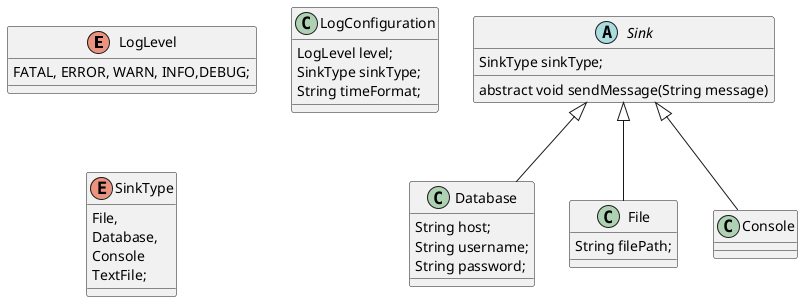 @startuml
enum LogLevel{
    FATAL, ERROR, WARN, INFO,DEBUG;
}

class LogConfiguration{
    LogLevel level;
    SinkType sinkType;
    String timeFormat;
}

abstract class Sink{
    SinkType sinkType;
    abstract void sendMessage(String message)
}

class Database extends Sink{
    String host;
    String username;
    String password;
}

class File extends Sink{
    String filePath;
}

class Console extends Sink{

}

enum SinkType{
    File,
    Database,
    Console
    TextFile;

}

@enduml